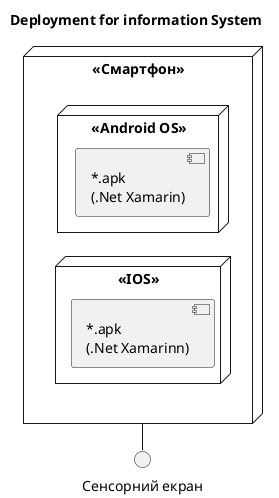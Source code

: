 @startuml uml2

title Deployment for information System

left to right direction

node "<< Смартфон >>" as sm {
  node "<< Android OS >>" {
    component [~*.apk\n(.Net Xamarin)]
  }
  node "<< IOS >>" {
    component [~*.apk\n(.Net Xamarinn)]
  }
}

interface "Сенсорний екран" as sn

sn - sm

@enduml
